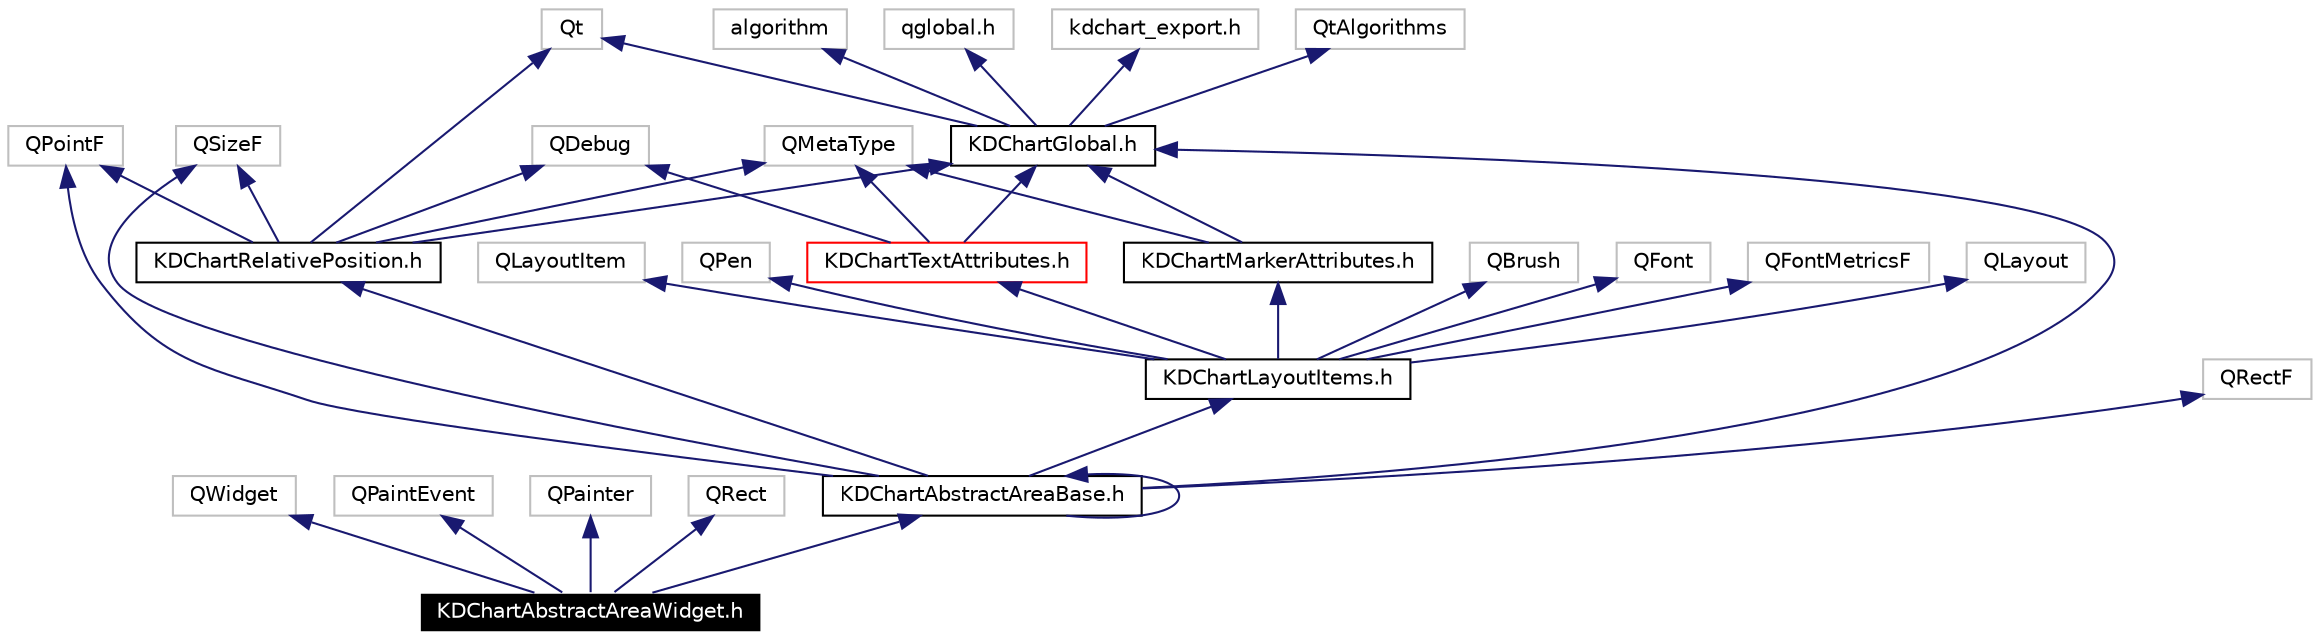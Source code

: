 digraph G
{
  edge [fontname="Helvetica",fontsize=10,labelfontname="Helvetica",labelfontsize=10];
  node [fontname="Helvetica",fontsize=10,shape=record];
  Node241 [label="KDChartAbstractAreaWidget.h",height=0.2,width=0.4,color="white", fillcolor="black", style="filled" fontcolor="white"];
  Node242 -> Node241 [dir=back,color="midnightblue",fontsize=10,style="solid",fontname="Helvetica"];
  Node242 [label="QWidget",height=0.2,width=0.4,color="grey75"];
  Node243 -> Node241 [dir=back,color="midnightblue",fontsize=10,style="solid",fontname="Helvetica"];
  Node243 [label="QPaintEvent",height=0.2,width=0.4,color="grey75"];
  Node244 -> Node241 [dir=back,color="midnightblue",fontsize=10,style="solid",fontname="Helvetica"];
  Node244 [label="QPainter",height=0.2,width=0.4,color="grey75"];
  Node245 -> Node241 [dir=back,color="midnightblue",fontsize=10,style="solid",fontname="Helvetica"];
  Node245 [label="QRect",height=0.2,width=0.4,color="grey75"];
  Node246 -> Node241 [dir=back,color="midnightblue",fontsize=10,style="solid",fontname="Helvetica"];
  Node246 [label="KDChartAbstractAreaBase.h",height=0.2,width=0.4,color="black",URL="$_k_d_chart_abstract_area_base_8h.html"];
  Node247 -> Node246 [dir=back,color="midnightblue",fontsize=10,style="solid",fontname="Helvetica"];
  Node247 [label="QPointF",height=0.2,width=0.4,color="grey75"];
  Node248 -> Node246 [dir=back,color="midnightblue",fontsize=10,style="solid",fontname="Helvetica"];
  Node248 [label="QSizeF",height=0.2,width=0.4,color="grey75"];
  Node249 -> Node246 [dir=back,color="midnightblue",fontsize=10,style="solid",fontname="Helvetica"];
  Node249 [label="QRectF",height=0.2,width=0.4,color="grey75"];
  Node250 -> Node246 [dir=back,color="midnightblue",fontsize=10,style="solid",fontname="Helvetica"];
  Node250 [label="KDChartGlobal.h",height=0.2,width=0.4,color="black",URL="$_k_d_chart_global_8h.html"];
  Node251 -> Node250 [dir=back,color="midnightblue",fontsize=10,style="solid",fontname="Helvetica"];
  Node251 [label="qglobal.h",height=0.2,width=0.4,color="grey75"];
  Node252 -> Node250 [dir=back,color="midnightblue",fontsize=10,style="solid",fontname="Helvetica"];
  Node252 [label="kdchart_export.h",height=0.2,width=0.4,color="grey75"];
  Node253 -> Node250 [dir=back,color="midnightblue",fontsize=10,style="solid",fontname="Helvetica"];
  Node253 [label="QtAlgorithms",height=0.2,width=0.4,color="grey75"];
  Node254 -> Node250 [dir=back,color="midnightblue",fontsize=10,style="solid",fontname="Helvetica"];
  Node254 [label="algorithm",height=0.2,width=0.4,color="grey75"];
  Node255 -> Node250 [dir=back,color="midnightblue",fontsize=10,style="solid",fontname="Helvetica"];
  Node255 [label="Qt",height=0.2,width=0.4,color="grey75"];
  Node256 -> Node246 [dir=back,color="midnightblue",fontsize=10,style="solid",fontname="Helvetica"];
  Node256 [label="KDChartLayoutItems.h",height=0.2,width=0.4,color="black",URL="$_k_d_chart_layout_items_8h.html"];
  Node257 -> Node256 [dir=back,color="midnightblue",fontsize=10,style="solid",fontname="Helvetica"];
  Node257 [label="QBrush",height=0.2,width=0.4,color="grey75"];
  Node258 -> Node256 [dir=back,color="midnightblue",fontsize=10,style="solid",fontname="Helvetica"];
  Node258 [label="QFont",height=0.2,width=0.4,color="grey75"];
  Node259 -> Node256 [dir=back,color="midnightblue",fontsize=10,style="solid",fontname="Helvetica"];
  Node259 [label="QFontMetricsF",height=0.2,width=0.4,color="grey75"];
  Node260 -> Node256 [dir=back,color="midnightblue",fontsize=10,style="solid",fontname="Helvetica"];
  Node260 [label="QLayout",height=0.2,width=0.4,color="grey75"];
  Node261 -> Node256 [dir=back,color="midnightblue",fontsize=10,style="solid",fontname="Helvetica"];
  Node261 [label="QLayoutItem",height=0.2,width=0.4,color="grey75"];
  Node262 -> Node256 [dir=back,color="midnightblue",fontsize=10,style="solid",fontname="Helvetica"];
  Node262 [label="QPen",height=0.2,width=0.4,color="grey75"];
  Node263 -> Node256 [dir=back,color="midnightblue",fontsize=10,style="solid",fontname="Helvetica"];
  Node263 [label="KDChartTextAttributes.h",height=0.2,width=0.4,color="red",URL="$_k_d_chart_text_attributes_8h.html"];
  Node264 -> Node263 [dir=back,color="midnightblue",fontsize=10,style="solid",fontname="Helvetica"];
  Node264 [label="QDebug",height=0.2,width=0.4,color="grey75"];
  Node265 -> Node263 [dir=back,color="midnightblue",fontsize=10,style="solid",fontname="Helvetica"];
  Node265 [label="QMetaType",height=0.2,width=0.4,color="grey75"];
  Node250 -> Node263 [dir=back,color="midnightblue",fontsize=10,style="solid",fontname="Helvetica"];
  Node271 -> Node256 [dir=back,color="midnightblue",fontsize=10,style="solid",fontname="Helvetica"];
  Node271 [label="KDChartMarkerAttributes.h",height=0.2,width=0.4,color="black",URL="$_k_d_chart_marker_attributes_8h.html"];
  Node265 -> Node271 [dir=back,color="midnightblue",fontsize=10,style="solid",fontname="Helvetica"];
  Node250 -> Node271 [dir=back,color="midnightblue",fontsize=10,style="solid",fontname="Helvetica"];
  Node272 -> Node246 [dir=back,color="midnightblue",fontsize=10,style="solid",fontname="Helvetica"];
  Node272 [label="KDChartRelativePosition.h",height=0.2,width=0.4,color="black",URL="$_k_d_chart_relative_position_8h.html"];
  Node264 -> Node272 [dir=back,color="midnightblue",fontsize=10,style="solid",fontname="Helvetica"];
  Node265 -> Node272 [dir=back,color="midnightblue",fontsize=10,style="solid",fontname="Helvetica"];
  Node255 -> Node272 [dir=back,color="midnightblue",fontsize=10,style="solid",fontname="Helvetica"];
  Node247 -> Node272 [dir=back,color="midnightblue",fontsize=10,style="solid",fontname="Helvetica"];
  Node248 -> Node272 [dir=back,color="midnightblue",fontsize=10,style="solid",fontname="Helvetica"];
  Node250 -> Node272 [dir=back,color="midnightblue",fontsize=10,style="solid",fontname="Helvetica"];
  Node246 -> Node246 [dir=back,color="midnightblue",fontsize=10,style="solid",fontname="Helvetica"];
}
